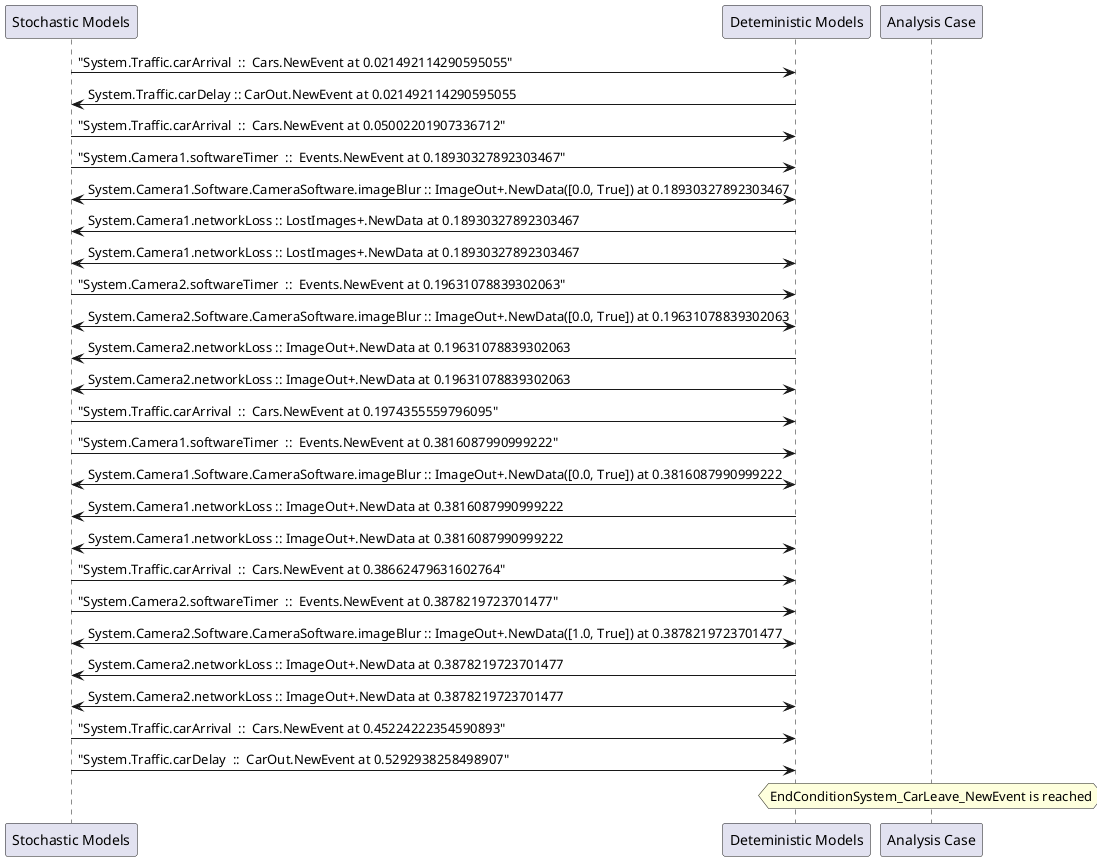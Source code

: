 
	@startuml
	participant "Stochastic Models" as stochmodel
	participant "Deteministic Models" as detmodel
	participant "Analysis Case" as analysis
	{7012_stop} stochmodel -> detmodel : "System.Traffic.carArrival  ::  Cars.NewEvent at 0.021492114290595055"
{7025_start} detmodel -> stochmodel : System.Traffic.carDelay :: CarOut.NewEvent at 0.021492114290595055
{7013_stop} stochmodel -> detmodel : "System.Traffic.carArrival  ::  Cars.NewEvent at 0.05002201907336712"
{6981_stop} stochmodel -> detmodel : "System.Camera1.softwareTimer  ::  Events.NewEvent at 0.18930327892303467"
detmodel <-> stochmodel : System.Camera1.Software.CameraSoftware.imageBlur :: ImageOut+.NewData([0.0, True]) at 0.18930327892303467
detmodel -> stochmodel : System.Camera1.networkLoss :: LostImages+.NewData at 0.18930327892303467
detmodel <-> stochmodel : System.Camera1.networkLoss :: LostImages+.NewData at 0.18930327892303467
{6996_stop} stochmodel -> detmodel : "System.Camera2.softwareTimer  ::  Events.NewEvent at 0.19631078839302063"
detmodel <-> stochmodel : System.Camera2.Software.CameraSoftware.imageBlur :: ImageOut+.NewData([0.0, True]) at 0.19631078839302063
detmodel -> stochmodel : System.Camera2.networkLoss :: ImageOut+.NewData at 0.19631078839302063
detmodel <-> stochmodel : System.Camera2.networkLoss :: ImageOut+.NewData at 0.19631078839302063
{7014_stop} stochmodel -> detmodel : "System.Traffic.carArrival  ::  Cars.NewEvent at 0.1974355559796095"
{6982_stop} stochmodel -> detmodel : "System.Camera1.softwareTimer  ::  Events.NewEvent at 0.3816087990999222"
detmodel <-> stochmodel : System.Camera1.Software.CameraSoftware.imageBlur :: ImageOut+.NewData([0.0, True]) at 0.3816087990999222
detmodel -> stochmodel : System.Camera1.networkLoss :: ImageOut+.NewData at 0.3816087990999222
detmodel <-> stochmodel : System.Camera1.networkLoss :: ImageOut+.NewData at 0.3816087990999222
{7015_stop} stochmodel -> detmodel : "System.Traffic.carArrival  ::  Cars.NewEvent at 0.38662479631602764"
{6997_stop} stochmodel -> detmodel : "System.Camera2.softwareTimer  ::  Events.NewEvent at 0.3878219723701477"
detmodel <-> stochmodel : System.Camera2.Software.CameraSoftware.imageBlur :: ImageOut+.NewData([1.0, True]) at 0.3878219723701477
detmodel -> stochmodel : System.Camera2.networkLoss :: ImageOut+.NewData at 0.3878219723701477
detmodel <-> stochmodel : System.Camera2.networkLoss :: ImageOut+.NewData at 0.3878219723701477
{7016_stop} stochmodel -> detmodel : "System.Traffic.carArrival  ::  Cars.NewEvent at 0.45224222354590893"
{7025_stop} stochmodel -> detmodel : "System.Traffic.carDelay  ::  CarOut.NewEvent at 0.5292938258498907"
{7025_start} <-> {7025_stop} : delay
hnote over analysis 
EndConditionSystem_CarLeave_NewEvent is reached
endnote
@enduml